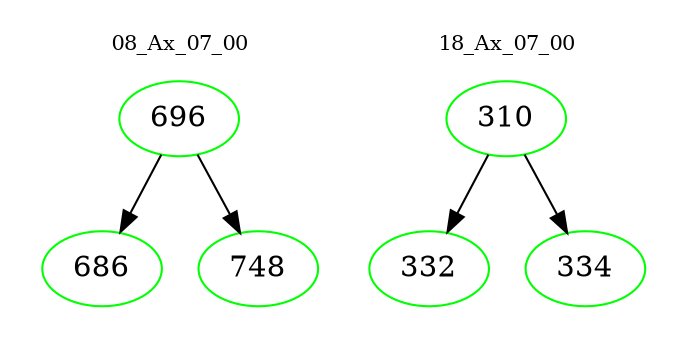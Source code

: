 digraph{
subgraph cluster_0 {
color = white
label = "08_Ax_07_00";
fontsize=10;
T0_696 [label="696", color="green"]
T0_696 -> T0_686 [color="black"]
T0_686 [label="686", color="green"]
T0_696 -> T0_748 [color="black"]
T0_748 [label="748", color="green"]
}
subgraph cluster_1 {
color = white
label = "18_Ax_07_00";
fontsize=10;
T1_310 [label="310", color="green"]
T1_310 -> T1_332 [color="black"]
T1_332 [label="332", color="green"]
T1_310 -> T1_334 [color="black"]
T1_334 [label="334", color="green"]
}
}
